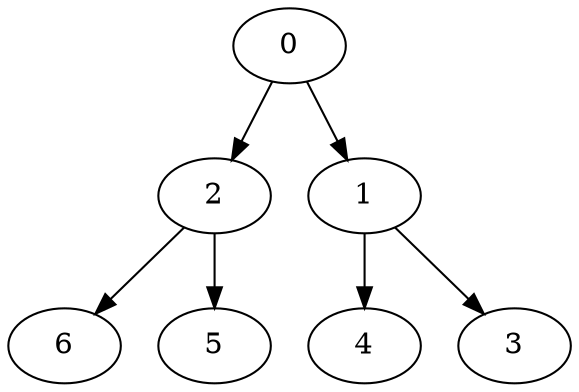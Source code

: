 digraph testcase1 {
	0;
	0 -> 2;
	0 -> 1;
	1;
	1 -> 4;
	1 -> 3;
	2;
	2 -> 6;
	2 -> 5;
	3;
	4;
	5;
	6;
}
